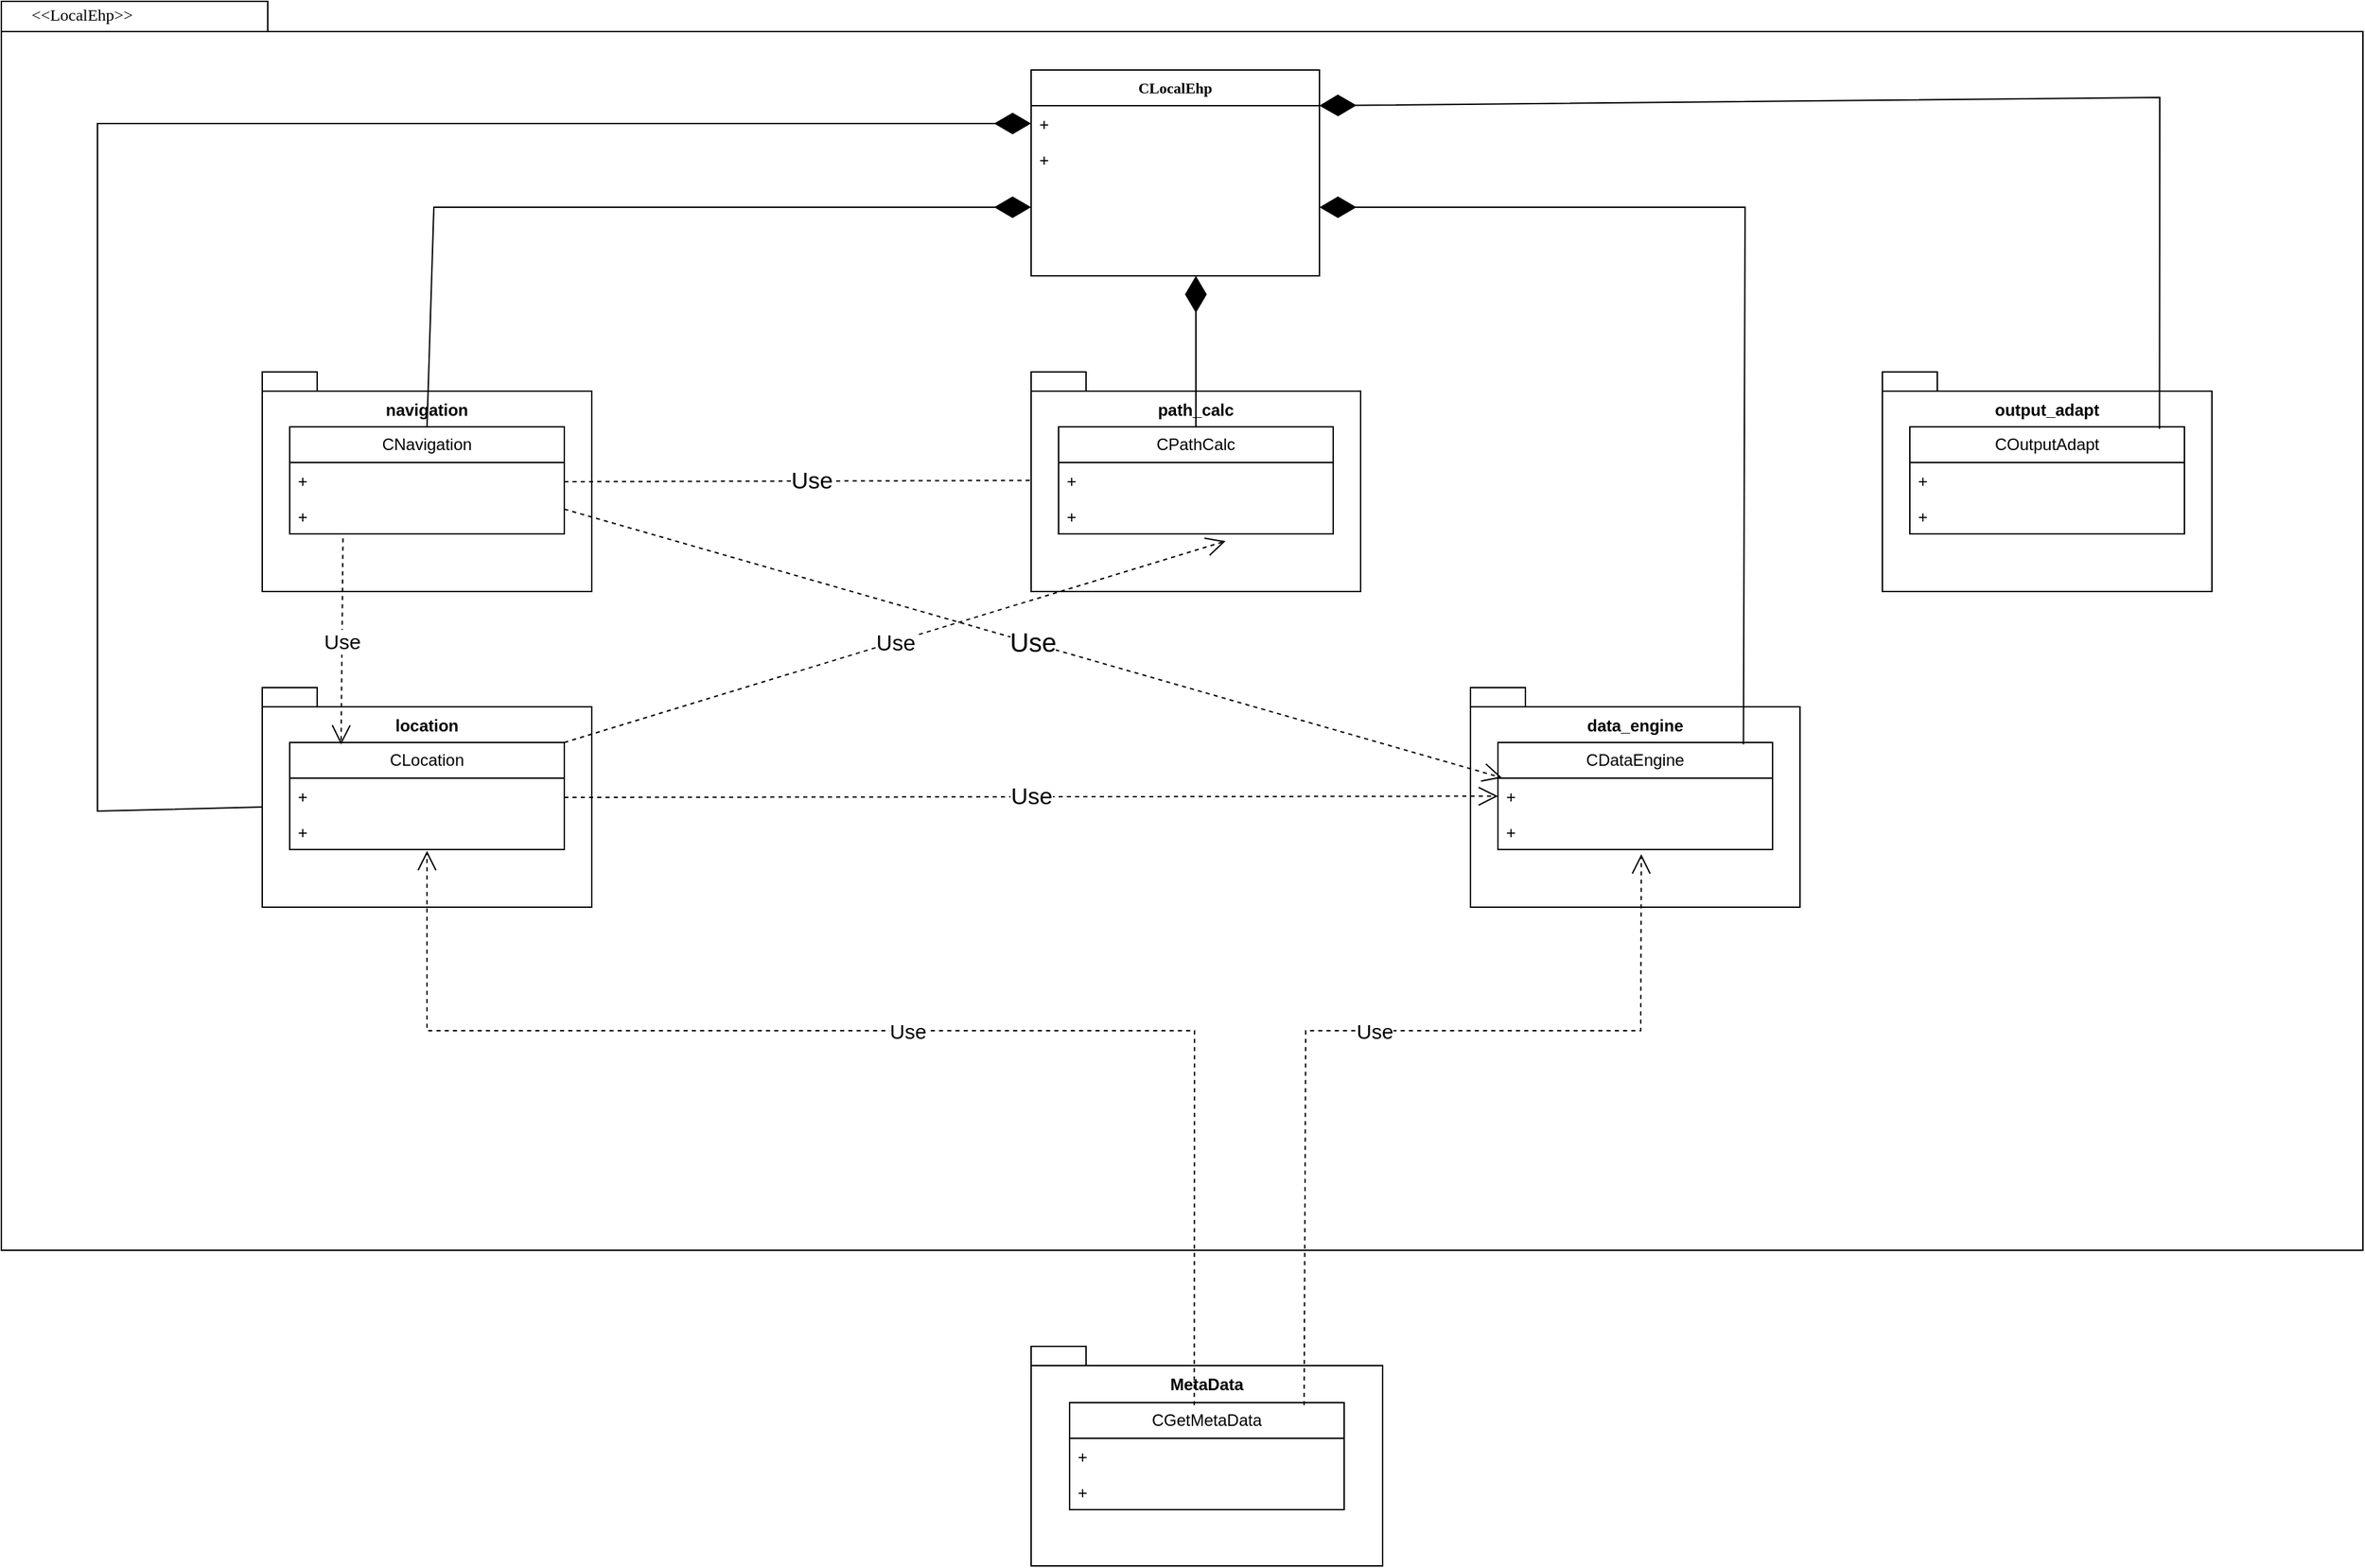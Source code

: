 <mxfile version="26.2.13">
  <diagram name="Page-1" id="b5b7bab2-c9e2-2cf4-8b2a-24fd1a2a6d21">
    <mxGraphModel dx="3090" dy="2442" grid="1" gridSize="10" guides="1" tooltips="1" connect="1" arrows="1" fold="1" page="1" pageScale="1" pageWidth="827" pageHeight="1169" background="none" math="0" shadow="0">
      <root>
        <mxCell id="0" />
        <mxCell id="1" parent="0" />
        <mxCell id="6e0c8c40b5770093-72" value="" style="shape=folder;fontStyle=1;spacingTop=10;tabWidth=194;tabHeight=22;tabPosition=left;html=1;rounded=0;shadow=0;comic=0;labelBackgroundColor=none;strokeWidth=1;fillColor=none;fontFamily=Verdana;fontSize=10;align=center;" parent="1" vertex="1">
          <mxGeometry x="-190" y="-30" width="1720" height="910" as="geometry" />
        </mxCell>
        <mxCell id="6e0c8c40b5770093-73" value="&lt;font style=&quot;font-size: 12px;&quot;&gt;&amp;lt;&amp;lt;LocalEhp&amp;gt;&amp;gt;&lt;/font&gt;" style="text;html=1;align=left;verticalAlign=top;spacingTop=-4;fontSize=10;fontFamily=Verdana" parent="1" vertex="1">
          <mxGeometry x="-170" y="-30" width="130" height="20" as="geometry" />
        </mxCell>
        <mxCell id="_9nZejQMIYd2BK83hRbQ-14" value="&lt;span style=&quot;font-family: Verdana; font-size: 11px; font-weight: 700; text-wrap-mode: nowrap;&quot;&gt;CLocalEhp&lt;/span&gt;" style="swimlane;fontStyle=0;childLayout=stackLayout;horizontal=1;startSize=26;fillColor=none;horizontalStack=0;resizeParent=1;resizeParentMax=0;resizeLast=0;collapsible=1;marginBottom=0;whiteSpace=wrap;html=1;container=0;" vertex="1" parent="1">
          <mxGeometry x="560" y="20" width="210" height="150" as="geometry" />
        </mxCell>
        <mxCell id="_9nZejQMIYd2BK83hRbQ-23" value="" style="group" vertex="1" connectable="0" parent="1">
          <mxGeometry x="880" y="470" width="240" height="160" as="geometry" />
        </mxCell>
        <mxCell id="_9nZejQMIYd2BK83hRbQ-18" value="&lt;div&gt;data_engine&lt;/div&gt;&lt;div&gt;&lt;br&gt;&lt;/div&gt;&lt;div&gt;&lt;br&gt;&lt;/div&gt;&lt;div&gt;&lt;br&gt;&lt;/div&gt;&lt;div&gt;&lt;br&gt;&lt;/div&gt;&lt;div&gt;&lt;br&gt;&lt;/div&gt;&lt;div&gt;&lt;br&gt;&lt;/div&gt;&lt;div&gt;&lt;br&gt;&lt;/div&gt;&lt;div&gt;&lt;br&gt;&lt;/div&gt;" style="shape=folder;fontStyle=1;spacingTop=10;tabWidth=40;tabHeight=14;tabPosition=left;html=1;whiteSpace=wrap;align=center;" vertex="1" parent="_9nZejQMIYd2BK83hRbQ-23">
          <mxGeometry width="240" height="160" as="geometry" />
        </mxCell>
        <mxCell id="_9nZejQMIYd2BK83hRbQ-19" value="&lt;div style=&quot;white-space-collapse: preserve;&quot; data-line=&quot;true&quot; data-line-index=&quot;0&quot; data-zone-id=&quot;0&quot;&gt;CDataEngine&lt;/div&gt;" style="swimlane;fontStyle=0;childLayout=stackLayout;horizontal=1;startSize=26;fillColor=none;horizontalStack=0;resizeParent=1;resizeParentMax=0;resizeLast=0;collapsible=1;marginBottom=0;whiteSpace=wrap;html=1;" vertex="1" parent="_9nZejQMIYd2BK83hRbQ-23">
          <mxGeometry x="20" y="40" width="200" height="78" as="geometry" />
        </mxCell>
        <mxCell id="_9nZejQMIYd2BK83hRbQ-20" value="+" style="text;strokeColor=none;fillColor=none;align=left;verticalAlign=top;spacingLeft=4;spacingRight=4;overflow=hidden;rotatable=0;points=[[0,0.5],[1,0.5]];portConstraint=eastwest;whiteSpace=wrap;html=1;" vertex="1" parent="_9nZejQMIYd2BK83hRbQ-19">
          <mxGeometry y="26" width="200" height="26" as="geometry" />
        </mxCell>
        <mxCell id="_9nZejQMIYd2BK83hRbQ-21" value="+" style="text;strokeColor=none;fillColor=none;align=left;verticalAlign=top;spacingLeft=4;spacingRight=4;overflow=hidden;rotatable=0;points=[[0,0.5],[1,0.5]];portConstraint=eastwest;whiteSpace=wrap;html=1;" vertex="1" parent="_9nZejQMIYd2BK83hRbQ-19">
          <mxGeometry y="52" width="200" height="26" as="geometry" />
        </mxCell>
        <mxCell id="_9nZejQMIYd2BK83hRbQ-29" value="" style="group" vertex="1" connectable="0" parent="1">
          <mxGeometry y="240" width="240" height="415" as="geometry" />
        </mxCell>
        <mxCell id="_9nZejQMIYd2BK83hRbQ-30" value="&lt;div&gt;navigation&lt;/div&gt;&lt;div&gt;&lt;br&gt;&lt;/div&gt;&lt;div&gt;&lt;br&gt;&lt;/div&gt;&lt;div&gt;&lt;br&gt;&lt;/div&gt;&lt;div&gt;&lt;br&gt;&lt;/div&gt;&lt;div&gt;&lt;br&gt;&lt;/div&gt;&lt;div&gt;&lt;br&gt;&lt;/div&gt;&lt;div&gt;&lt;br&gt;&lt;/div&gt;&lt;div&gt;&lt;br&gt;&lt;/div&gt;" style="shape=folder;fontStyle=1;spacingTop=10;tabWidth=40;tabHeight=14;tabPosition=left;html=1;whiteSpace=wrap;align=center;" vertex="1" parent="_9nZejQMIYd2BK83hRbQ-29">
          <mxGeometry width="240" height="160" as="geometry" />
        </mxCell>
        <mxCell id="_9nZejQMIYd2BK83hRbQ-31" value="&lt;div style=&quot;white-space-collapse: preserve;&quot; data-line=&quot;true&quot; data-line-index=&quot;0&quot; data-zone-id=&quot;0&quot;&gt;CNavigation&lt;/div&gt;" style="swimlane;fontStyle=0;childLayout=stackLayout;horizontal=1;startSize=26;fillColor=none;horizontalStack=0;resizeParent=1;resizeParentMax=0;resizeLast=0;collapsible=1;marginBottom=0;whiteSpace=wrap;html=1;" vertex="1" parent="_9nZejQMIYd2BK83hRbQ-29">
          <mxGeometry x="20" y="40" width="200" height="78" as="geometry" />
        </mxCell>
        <mxCell id="_9nZejQMIYd2BK83hRbQ-32" value="+" style="text;strokeColor=none;fillColor=none;align=left;verticalAlign=top;spacingLeft=4;spacingRight=4;overflow=hidden;rotatable=0;points=[[0,0.5],[1,0.5]];portConstraint=eastwest;whiteSpace=wrap;html=1;" vertex="1" parent="_9nZejQMIYd2BK83hRbQ-31">
          <mxGeometry y="26" width="200" height="26" as="geometry" />
        </mxCell>
        <mxCell id="_9nZejQMIYd2BK83hRbQ-33" value="+" style="text;strokeColor=none;fillColor=none;align=left;verticalAlign=top;spacingLeft=4;spacingRight=4;overflow=hidden;rotatable=0;points=[[0,0.5],[1,0.5]];portConstraint=eastwest;whiteSpace=wrap;html=1;" vertex="1" parent="_9nZejQMIYd2BK83hRbQ-31">
          <mxGeometry y="52" width="200" height="26" as="geometry" />
        </mxCell>
        <mxCell id="_9nZejQMIYd2BK83hRbQ-68" value="Use" style="endArrow=open;endSize=12;dashed=1;html=1;rounded=0;entryX=0;entryY=0.5;entryDx=0;entryDy=0;fontSize=17;" edge="1" parent="_9nZejQMIYd2BK83hRbQ-29" target="_9nZejQMIYd2BK83hRbQ-42">
          <mxGeometry width="160" relative="1" as="geometry">
            <mxPoint x="220" y="80" as="sourcePoint" />
            <mxPoint x="380" y="80" as="targetPoint" />
          </mxGeometry>
        </mxCell>
        <mxCell id="_9nZejQMIYd2BK83hRbQ-69" value="Use" style="endArrow=open;endSize=12;dashed=1;html=1;rounded=0;entryX=0.015;entryY=-0.011;entryDx=0;entryDy=0;entryPerimeter=0;fontSize=19;" edge="1" parent="_9nZejQMIYd2BK83hRbQ-29" target="_9nZejQMIYd2BK83hRbQ-20">
          <mxGeometry width="160" relative="1" as="geometry">
            <mxPoint x="220" y="100" as="sourcePoint" />
            <mxPoint x="380" y="100" as="targetPoint" />
          </mxGeometry>
        </mxCell>
        <mxCell id="_9nZejQMIYd2BK83hRbQ-34" value="" style="group" vertex="1" connectable="0" parent="1">
          <mxGeometry x="1180" y="240" width="240" height="160" as="geometry" />
        </mxCell>
        <mxCell id="_9nZejQMIYd2BK83hRbQ-35" value="&lt;div&gt;output_adapt&lt;/div&gt;&lt;div&gt;&lt;br&gt;&lt;/div&gt;&lt;div&gt;&lt;br&gt;&lt;/div&gt;&lt;div&gt;&lt;br&gt;&lt;/div&gt;&lt;div&gt;&lt;br&gt;&lt;/div&gt;&lt;div&gt;&lt;br&gt;&lt;/div&gt;&lt;div&gt;&lt;br&gt;&lt;/div&gt;&lt;div&gt;&lt;br&gt;&lt;/div&gt;&lt;div&gt;&lt;br&gt;&lt;/div&gt;" style="shape=folder;fontStyle=1;spacingTop=10;tabWidth=40;tabHeight=14;tabPosition=left;html=1;whiteSpace=wrap;align=center;" vertex="1" parent="_9nZejQMIYd2BK83hRbQ-34">
          <mxGeometry width="240" height="160" as="geometry" />
        </mxCell>
        <mxCell id="_9nZejQMIYd2BK83hRbQ-36" value="&lt;div style=&quot;white-space-collapse: preserve;&quot; data-line=&quot;true&quot; data-line-index=&quot;0&quot; data-zone-id=&quot;0&quot;&gt;COutputAdapt&lt;/div&gt;" style="swimlane;fontStyle=0;childLayout=stackLayout;horizontal=1;startSize=26;fillColor=none;horizontalStack=0;resizeParent=1;resizeParentMax=0;resizeLast=0;collapsible=1;marginBottom=0;whiteSpace=wrap;html=1;" vertex="1" parent="_9nZejQMIYd2BK83hRbQ-34">
          <mxGeometry x="20" y="40" width="200" height="78" as="geometry" />
        </mxCell>
        <mxCell id="_9nZejQMIYd2BK83hRbQ-37" value="+" style="text;strokeColor=none;fillColor=none;align=left;verticalAlign=top;spacingLeft=4;spacingRight=4;overflow=hidden;rotatable=0;points=[[0,0.5],[1,0.5]];portConstraint=eastwest;whiteSpace=wrap;html=1;" vertex="1" parent="_9nZejQMIYd2BK83hRbQ-36">
          <mxGeometry y="26" width="200" height="26" as="geometry" />
        </mxCell>
        <mxCell id="_9nZejQMIYd2BK83hRbQ-38" value="+" style="text;strokeColor=none;fillColor=none;align=left;verticalAlign=top;spacingLeft=4;spacingRight=4;overflow=hidden;rotatable=0;points=[[0,0.5],[1,0.5]];portConstraint=eastwest;whiteSpace=wrap;html=1;" vertex="1" parent="_9nZejQMIYd2BK83hRbQ-36">
          <mxGeometry y="52" width="200" height="26" as="geometry" />
        </mxCell>
        <mxCell id="_9nZejQMIYd2BK83hRbQ-39" value="" style="group" vertex="1" connectable="0" parent="1">
          <mxGeometry x="560" y="240" width="240" height="160" as="geometry" />
        </mxCell>
        <mxCell id="_9nZejQMIYd2BK83hRbQ-40" value="&lt;div&gt;path_calc&lt;/div&gt;&lt;div&gt;&lt;br&gt;&lt;/div&gt;&lt;div&gt;&lt;br&gt;&lt;/div&gt;&lt;div&gt;&lt;br&gt;&lt;/div&gt;&lt;div&gt;&lt;br&gt;&lt;/div&gt;&lt;div&gt;&lt;br&gt;&lt;/div&gt;&lt;div&gt;&lt;br&gt;&lt;/div&gt;&lt;div&gt;&lt;br&gt;&lt;/div&gt;&lt;div&gt;&lt;br&gt;&lt;/div&gt;" style="shape=folder;fontStyle=1;spacingTop=10;tabWidth=40;tabHeight=14;tabPosition=left;html=1;whiteSpace=wrap;align=center;" vertex="1" parent="_9nZejQMIYd2BK83hRbQ-39">
          <mxGeometry width="240" height="160" as="geometry" />
        </mxCell>
        <mxCell id="_9nZejQMIYd2BK83hRbQ-41" value="&lt;div style=&quot;white-space-collapse: preserve;&quot; data-line=&quot;true&quot; data-line-index=&quot;0&quot; data-zone-id=&quot;0&quot;&gt;CPathCalc&lt;/div&gt;" style="swimlane;fontStyle=0;childLayout=stackLayout;horizontal=1;startSize=26;fillColor=none;horizontalStack=0;resizeParent=1;resizeParentMax=0;resizeLast=0;collapsible=1;marginBottom=0;whiteSpace=wrap;html=1;" vertex="1" parent="_9nZejQMIYd2BK83hRbQ-39">
          <mxGeometry x="20" y="40" width="200" height="78" as="geometry" />
        </mxCell>
        <mxCell id="_9nZejQMIYd2BK83hRbQ-42" value="+" style="text;strokeColor=none;fillColor=none;align=left;verticalAlign=top;spacingLeft=4;spacingRight=4;overflow=hidden;rotatable=0;points=[[0,0.5],[1,0.5]];portConstraint=eastwest;whiteSpace=wrap;html=1;" vertex="1" parent="_9nZejQMIYd2BK83hRbQ-41">
          <mxGeometry y="26" width="200" height="26" as="geometry" />
        </mxCell>
        <mxCell id="_9nZejQMIYd2BK83hRbQ-43" value="+" style="text;strokeColor=none;fillColor=none;align=left;verticalAlign=top;spacingLeft=4;spacingRight=4;overflow=hidden;rotatable=0;points=[[0,0.5],[1,0.5]];portConstraint=eastwest;whiteSpace=wrap;html=1;" vertex="1" parent="_9nZejQMIYd2BK83hRbQ-41">
          <mxGeometry y="52" width="200" height="26" as="geometry" />
        </mxCell>
        <mxCell id="_9nZejQMIYd2BK83hRbQ-45" value="&lt;div&gt;MetaData&lt;/div&gt;&lt;div&gt;&lt;br&gt;&lt;/div&gt;&lt;div&gt;&lt;br&gt;&lt;/div&gt;&lt;div&gt;&lt;br&gt;&lt;/div&gt;&lt;div&gt;&lt;br&gt;&lt;/div&gt;&lt;div&gt;&lt;br&gt;&lt;/div&gt;&lt;div&gt;&lt;br&gt;&lt;/div&gt;&lt;div&gt;&lt;br&gt;&lt;/div&gt;&lt;div&gt;&lt;br&gt;&lt;/div&gt;" style="shape=folder;fontStyle=1;spacingTop=10;tabWidth=40;tabHeight=14;tabPosition=left;html=1;whiteSpace=wrap;align=center;container=1;" vertex="1" parent="1">
          <mxGeometry x="560" y="950" width="256" height="160" as="geometry" />
        </mxCell>
        <mxCell id="_9nZejQMIYd2BK83hRbQ-55" value="&lt;div style=&quot;white-space-collapse: preserve;&quot; data-line=&quot;true&quot; data-line-index=&quot;0&quot; data-zone-id=&quot;0&quot;&gt;CGetMetaData&lt;/div&gt;" style="swimlane;fontStyle=0;childLayout=stackLayout;horizontal=1;startSize=26;fillColor=none;horizontalStack=0;resizeParent=1;resizeParentMax=0;resizeLast=0;collapsible=1;marginBottom=0;whiteSpace=wrap;html=1;" vertex="1" parent="_9nZejQMIYd2BK83hRbQ-45">
          <mxGeometry x="28" y="41" width="200" height="78" as="geometry" />
        </mxCell>
        <mxCell id="_9nZejQMIYd2BK83hRbQ-57" value="+" style="text;strokeColor=none;fillColor=none;align=left;verticalAlign=top;spacingLeft=4;spacingRight=4;overflow=hidden;rotatable=0;points=[[0,0.5],[1,0.5]];portConstraint=eastwest;whiteSpace=wrap;html=1;" vertex="1" parent="_9nZejQMIYd2BK83hRbQ-55">
          <mxGeometry y="26" width="200" height="26" as="geometry" />
        </mxCell>
        <mxCell id="_9nZejQMIYd2BK83hRbQ-58" value="+" style="text;strokeColor=none;fillColor=none;align=left;verticalAlign=top;spacingLeft=4;spacingRight=4;overflow=hidden;rotatable=0;points=[[0,0.5],[1,0.5]];portConstraint=eastwest;whiteSpace=wrap;html=1;" vertex="1" parent="_9nZejQMIYd2BK83hRbQ-55">
          <mxGeometry y="52" width="200" height="26" as="geometry" />
        </mxCell>
        <mxCell id="_9nZejQMIYd2BK83hRbQ-51" value="" style="endArrow=diamondThin;endFill=1;endSize=24;html=1;rounded=0;entryX=1;entryY=0.5;entryDx=0;entryDy=0;exitX=0.909;exitY=0.019;exitDx=0;exitDy=0;exitPerimeter=0;" edge="1" parent="1" source="_9nZejQMIYd2BK83hRbQ-36">
          <mxGeometry width="160" relative="1" as="geometry">
            <mxPoint x="1280.08" y="212.36" as="sourcePoint" />
            <mxPoint x="770.0" y="46" as="targetPoint" />
            <Array as="points">
              <mxPoint x="1382" y="40" />
            </Array>
          </mxGeometry>
        </mxCell>
        <mxCell id="_9nZejQMIYd2BK83hRbQ-24" value="" style="group" vertex="1" connectable="0" parent="1">
          <mxGeometry y="470" width="240" height="160" as="geometry" />
        </mxCell>
        <mxCell id="_9nZejQMIYd2BK83hRbQ-25" value="&lt;div&gt;location&lt;/div&gt;&lt;div&gt;&lt;br&gt;&lt;/div&gt;&lt;div&gt;&lt;br&gt;&lt;/div&gt;&lt;div&gt;&lt;br&gt;&lt;/div&gt;&lt;div&gt;&lt;br&gt;&lt;/div&gt;&lt;div&gt;&lt;br&gt;&lt;/div&gt;&lt;div&gt;&lt;br&gt;&lt;/div&gt;&lt;div&gt;&lt;br&gt;&lt;/div&gt;&lt;div&gt;&lt;br&gt;&lt;/div&gt;" style="shape=folder;fontStyle=1;spacingTop=10;tabWidth=40;tabHeight=14;tabPosition=left;html=1;whiteSpace=wrap;align=center;" vertex="1" parent="_9nZejQMIYd2BK83hRbQ-24">
          <mxGeometry width="240" height="160" as="geometry" />
        </mxCell>
        <mxCell id="_9nZejQMIYd2BK83hRbQ-26" value="&lt;div style=&quot;white-space-collapse: preserve;&quot; data-line=&quot;true&quot; data-line-index=&quot;0&quot; data-zone-id=&quot;0&quot;&gt;CLocation&lt;/div&gt;" style="swimlane;fontStyle=0;childLayout=stackLayout;horizontal=1;startSize=26;fillColor=none;horizontalStack=0;resizeParent=1;resizeParentMax=0;resizeLast=0;collapsible=1;marginBottom=0;whiteSpace=wrap;html=1;" vertex="1" parent="_9nZejQMIYd2BK83hRbQ-24">
          <mxGeometry x="20" y="40" width="200" height="78" as="geometry" />
        </mxCell>
        <mxCell id="_9nZejQMIYd2BK83hRbQ-27" value="+" style="text;strokeColor=none;fillColor=none;align=left;verticalAlign=top;spacingLeft=4;spacingRight=4;overflow=hidden;rotatable=0;points=[[0,0.5],[1,0.5]];portConstraint=eastwest;whiteSpace=wrap;html=1;" vertex="1" parent="_9nZejQMIYd2BK83hRbQ-26">
          <mxGeometry y="26" width="200" height="26" as="geometry" />
        </mxCell>
        <mxCell id="_9nZejQMIYd2BK83hRbQ-28" value="+" style="text;strokeColor=none;fillColor=none;align=left;verticalAlign=top;spacingLeft=4;spacingRight=4;overflow=hidden;rotatable=0;points=[[0,0.5],[1,0.5]];portConstraint=eastwest;whiteSpace=wrap;html=1;" vertex="1" parent="_9nZejQMIYd2BK83hRbQ-26">
          <mxGeometry y="52" width="200" height="26" as="geometry" />
        </mxCell>
        <mxCell id="_9nZejQMIYd2BK83hRbQ-65" value="&lt;font&gt;Use&lt;/font&gt;" style="endArrow=open;endSize=12;dashed=1;html=1;rounded=0;fontSize=17;" edge="1" parent="_9nZejQMIYd2BK83hRbQ-24" target="_9nZejQMIYd2BK83hRbQ-20">
          <mxGeometry width="160" relative="1" as="geometry">
            <mxPoint x="220" y="80" as="sourcePoint" />
            <mxPoint x="380" y="80" as="targetPoint" />
          </mxGeometry>
        </mxCell>
        <mxCell id="_9nZejQMIYd2BK83hRbQ-70" value="" style="endArrow=diamondThin;endFill=1;endSize=24;html=1;rounded=0;entryX=0;entryY=0.5;entryDx=0;entryDy=0;exitX=0;exitY=0;exitDx=0;exitDy=87;exitPerimeter=0;" edge="1" parent="1" source="_9nZejQMIYd2BK83hRbQ-25" target="_9nZejQMIYd2BK83hRbQ-15">
          <mxGeometry width="160" relative="1" as="geometry">
            <mxPoint y="550" as="sourcePoint" />
            <mxPoint y="370" as="targetPoint" />
            <Array as="points">
              <mxPoint x="-120" y="560" />
              <mxPoint x="-120" y="59" />
            </Array>
          </mxGeometry>
        </mxCell>
        <mxCell id="_9nZejQMIYd2BK83hRbQ-15" value="+" style="text;strokeColor=none;fillColor=none;align=left;verticalAlign=top;spacingLeft=4;spacingRight=4;overflow=hidden;rotatable=0;points=[[0,0.5],[1,0.5]];portConstraint=eastwest;whiteSpace=wrap;html=1;" vertex="1" parent="1">
          <mxGeometry x="560" y="46" width="210" height="26" as="geometry" />
        </mxCell>
        <mxCell id="_9nZejQMIYd2BK83hRbQ-16" value="+&lt;div&gt;&lt;br&gt;&lt;/div&gt;" style="text;strokeColor=none;fillColor=none;align=left;verticalAlign=top;spacingLeft=4;spacingRight=4;overflow=hidden;rotatable=0;points=[[0,0.5],[1,0.5]];portConstraint=eastwest;whiteSpace=wrap;html=1;" vertex="1" parent="1">
          <mxGeometry x="560" y="72" width="210" height="26" as="geometry" />
        </mxCell>
        <mxCell id="_9nZejQMIYd2BK83hRbQ-52" value="" style="endArrow=diamondThin;endFill=1;endSize=24;html=1;rounded=0;exitX=0.5;exitY=0;exitDx=0;exitDy=0;" edge="1" parent="1" source="_9nZejQMIYd2BK83hRbQ-31">
          <mxGeometry width="160" relative="1" as="geometry">
            <mxPoint x="225" y="230" as="sourcePoint" />
            <mxPoint x="560" y="120" as="targetPoint" />
            <Array as="points">
              <mxPoint x="125" y="120" />
            </Array>
          </mxGeometry>
        </mxCell>
        <mxCell id="_9nZejQMIYd2BK83hRbQ-61" value="" style="endArrow=diamondThin;endFill=1;endSize=24;html=1;rounded=0;exitX=0.5;exitY=0;exitDx=0;exitDy=0;" edge="1" parent="1" source="_9nZejQMIYd2BK83hRbQ-41">
          <mxGeometry width="160" relative="1" as="geometry">
            <mxPoint x="780" y="280" as="sourcePoint" />
            <mxPoint x="680" y="170" as="targetPoint" />
          </mxGeometry>
        </mxCell>
        <mxCell id="_9nZejQMIYd2BK83hRbQ-77" value="" style="endArrow=diamondThin;endFill=1;endSize=24;html=1;rounded=0;exitX=0.894;exitY=0.018;exitDx=0;exitDy=0;exitPerimeter=0;" edge="1" parent="1" source="_9nZejQMIYd2BK83hRbQ-19">
          <mxGeometry width="160" relative="1" as="geometry">
            <mxPoint x="990" y="520" as="sourcePoint" />
            <mxPoint x="770" y="120" as="targetPoint" />
            <Array as="points">
              <mxPoint x="1080" y="120" />
            </Array>
          </mxGeometry>
        </mxCell>
        <mxCell id="_9nZejQMIYd2BK83hRbQ-64" value="&lt;font style=&quot;font-size: 16px;&quot;&gt;Use&lt;/font&gt;" style="endArrow=open;endSize=12;dashed=1;html=1;rounded=0;entryX=0.608;entryY=1.203;entryDx=0;entryDy=0;entryPerimeter=0;exitX=1;exitY=0;exitDx=0;exitDy=0;" edge="1" parent="1" source="_9nZejQMIYd2BK83hRbQ-26" target="_9nZejQMIYd2BK83hRbQ-43">
          <mxGeometry width="160" relative="1" as="geometry">
            <mxPoint x="570" y="450" as="sourcePoint" />
            <mxPoint x="730" y="450" as="targetPoint" />
          </mxGeometry>
        </mxCell>
        <mxCell id="_9nZejQMIYd2BK83hRbQ-54" value="&lt;font style=&quot;font-size: 15px;&quot;&gt;Use&lt;/font&gt;" style="endArrow=open;endSize=12;dashed=1;html=1;rounded=0;entryX=0.187;entryY=0.02;entryDx=0;entryDy=0;entryPerimeter=0;exitX=0.194;exitY=1.125;exitDx=0;exitDy=0;exitPerimeter=0;" edge="1" parent="1" source="_9nZejQMIYd2BK83hRbQ-33" target="_9nZejQMIYd2BK83hRbQ-26">
          <mxGeometry width="160" relative="1" as="geometry">
            <mxPoint x="90" y="361" as="sourcePoint" />
            <mxPoint x="380" y="320" as="targetPoint" />
          </mxGeometry>
        </mxCell>
        <mxCell id="_9nZejQMIYd2BK83hRbQ-60" value="&lt;font style=&quot;font-size: 15px;&quot;&gt;Use&lt;/font&gt;" style="endArrow=open;endSize=12;dashed=1;html=1;rounded=0;exitX=0.454;exitY=0.024;exitDx=0;exitDy=0;exitPerimeter=0;" edge="1" parent="1" source="_9nZejQMIYd2BK83hRbQ-55">
          <mxGeometry width="160" relative="1" as="geometry">
            <mxPoint x="490" y="920" as="sourcePoint" />
            <mxPoint x="120" y="589" as="targetPoint" />
            <Array as="points">
              <mxPoint x="679" y="720" />
              <mxPoint x="120" y="720" />
            </Array>
          </mxGeometry>
        </mxCell>
        <mxCell id="_9nZejQMIYd2BK83hRbQ-78" value="Use" style="endArrow=open;endSize=12;dashed=1;html=1;rounded=0;entryX=0.522;entryY=1.132;entryDx=0;entryDy=0;entryPerimeter=0;exitX=0.854;exitY=0.024;exitDx=0;exitDy=0;exitPerimeter=0;fontSize=15;" edge="1" parent="1" source="_9nZejQMIYd2BK83hRbQ-55" target="_9nZejQMIYd2BK83hRbQ-21">
          <mxGeometry width="160" relative="1" as="geometry">
            <mxPoint x="690" y="990" as="sourcePoint" />
            <mxPoint x="850" y="990" as="targetPoint" />
            <Array as="points">
              <mxPoint x="760" y="720" />
              <mxPoint x="1004" y="720" />
            </Array>
          </mxGeometry>
        </mxCell>
      </root>
    </mxGraphModel>
  </diagram>
</mxfile>
